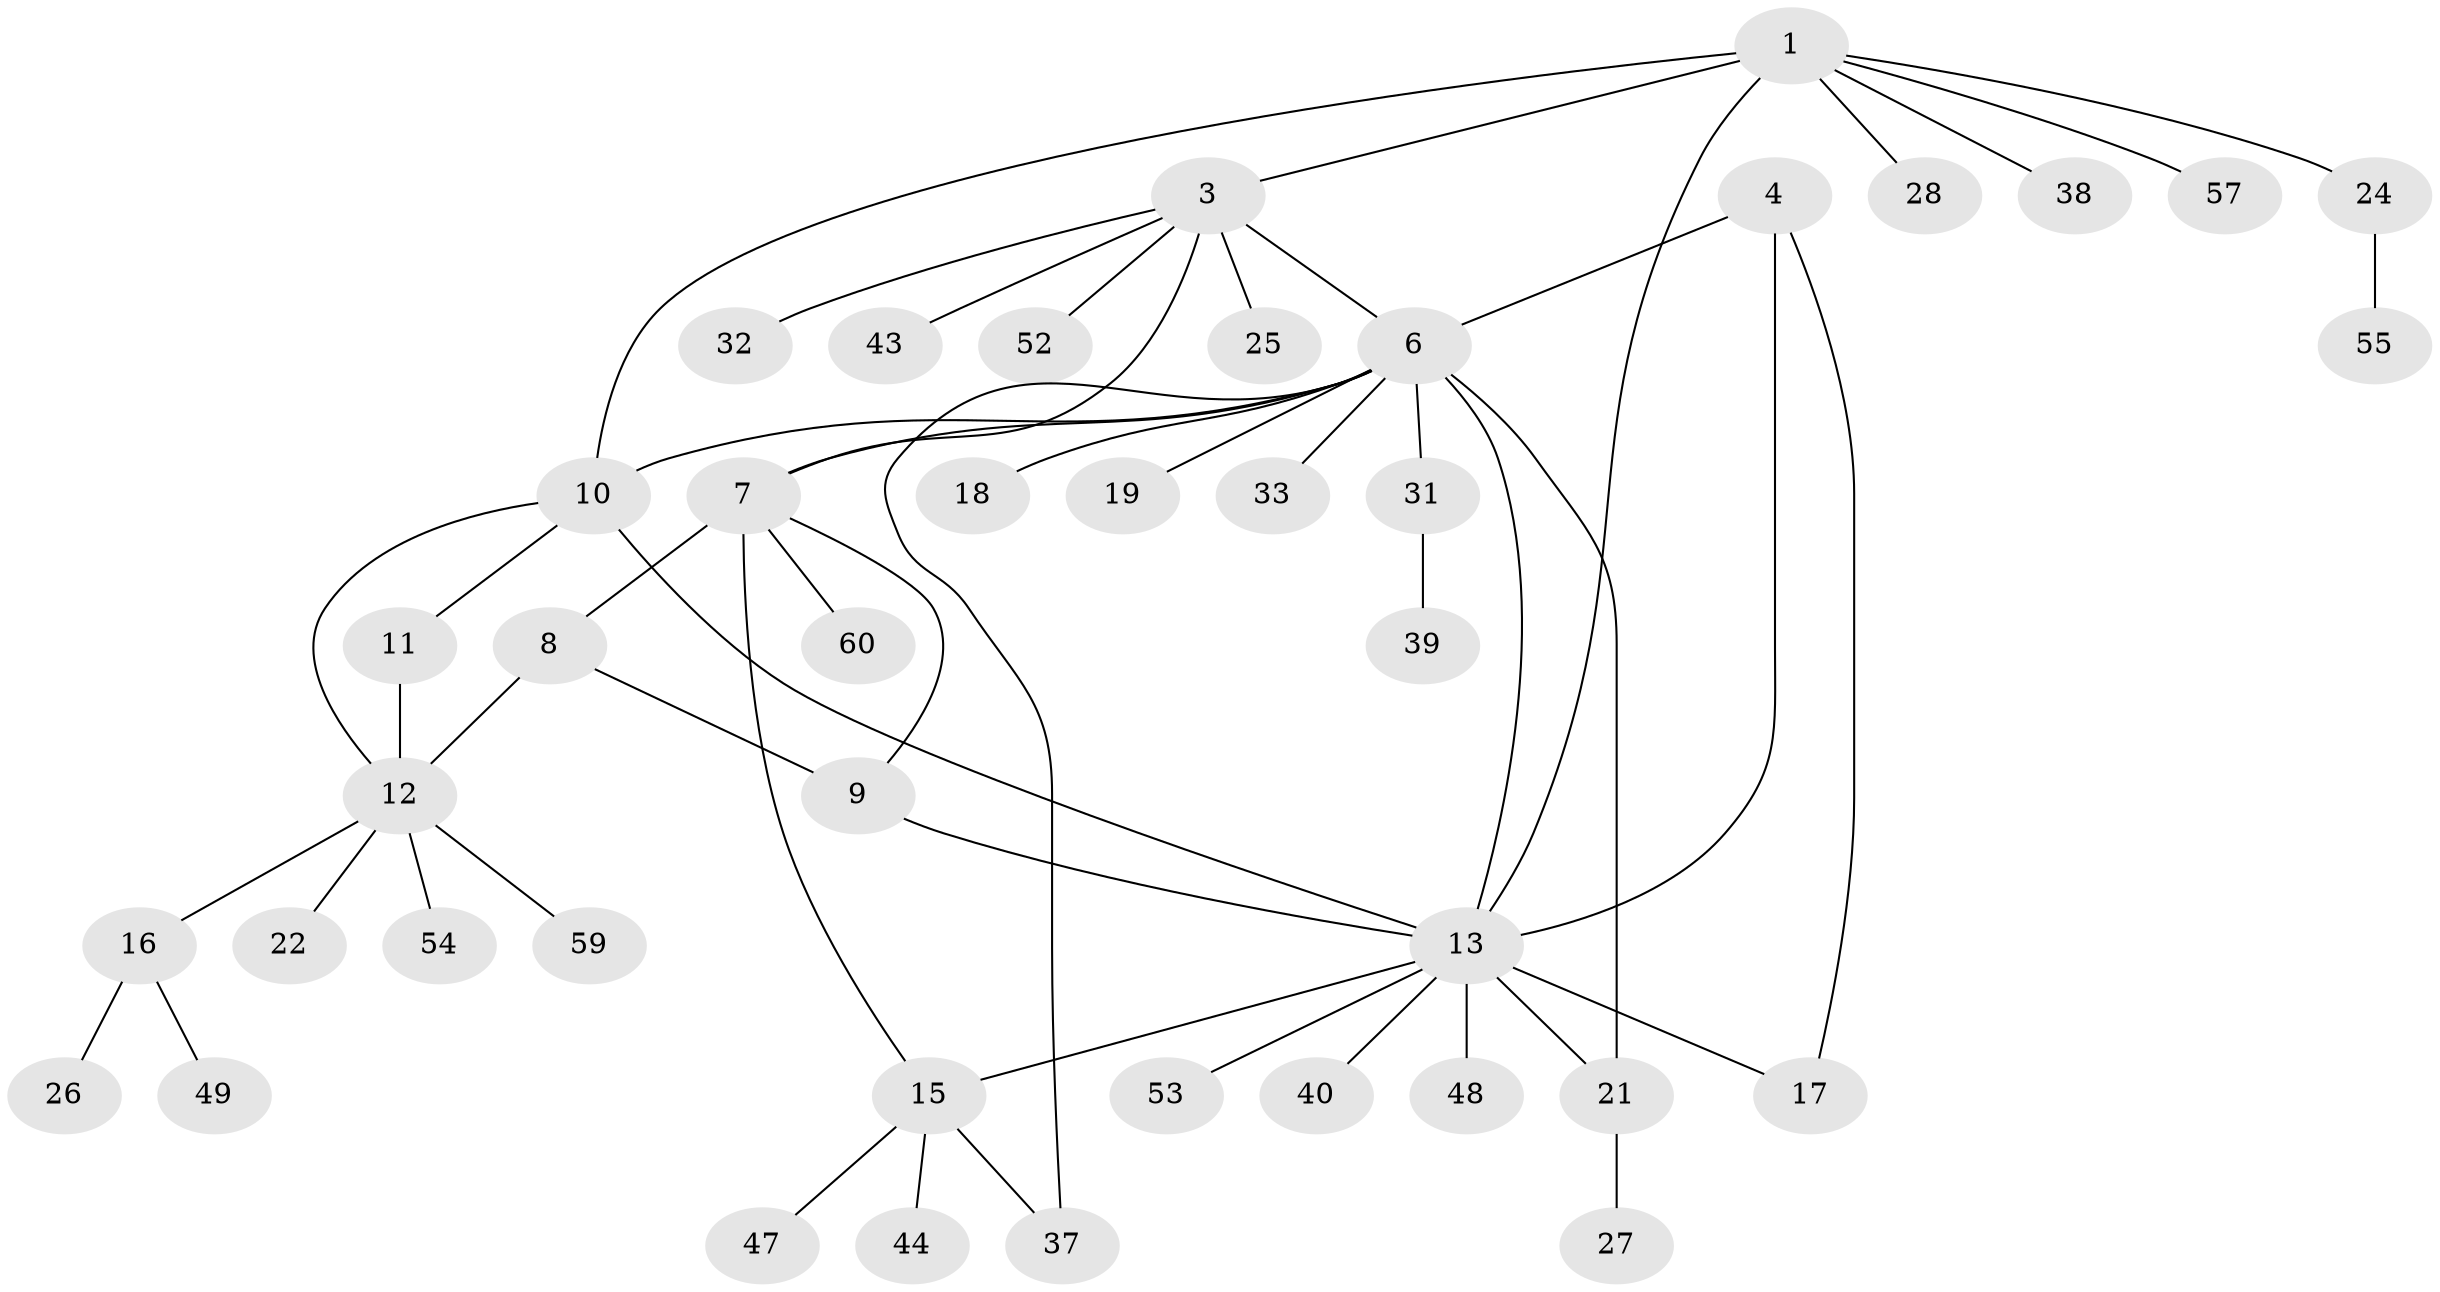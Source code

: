 // original degree distribution, {6: 0.05, 4: 0.1, 9: 0.016666666666666666, 2: 0.2, 12: 0.016666666666666666, 5: 0.016666666666666666, 11: 0.016666666666666666, 7: 0.016666666666666666, 3: 0.06666666666666667, 1: 0.5}
// Generated by graph-tools (version 1.1) at 2025/11/02/27/25 16:11:36]
// undirected, 42 vertices, 54 edges
graph export_dot {
graph [start="1"]
  node [color=gray90,style=filled];
  1 [super="+2"];
  3 [super="+34"];
  4 [super="+5"];
  6 [super="+58"];
  7 [super="+46"];
  8 [super="+41"];
  9 [super="+51"];
  10;
  11;
  12 [super="+30"];
  13 [super="+14"];
  15 [super="+50"];
  16 [super="+23"];
  17 [super="+20"];
  18 [super="+29"];
  19;
  21 [super="+35"];
  22;
  24;
  25;
  26 [super="+36"];
  27;
  28;
  31 [super="+42"];
  32;
  33;
  37;
  38;
  39;
  40 [super="+56"];
  43 [super="+45"];
  44;
  47;
  48;
  49;
  52;
  53;
  54;
  55;
  57;
  59;
  60;
  1 -- 3 [weight=2];
  1 -- 10;
  1 -- 24;
  1 -- 38;
  1 -- 57;
  1 -- 28;
  1 -- 13;
  3 -- 6;
  3 -- 7;
  3 -- 25;
  3 -- 32;
  3 -- 43;
  3 -- 52;
  4 -- 6 [weight=2];
  4 -- 17;
  4 -- 13;
  6 -- 7;
  6 -- 10;
  6 -- 18;
  6 -- 19;
  6 -- 21;
  6 -- 31;
  6 -- 33;
  6 -- 37;
  6 -- 13;
  7 -- 8;
  7 -- 9;
  7 -- 60;
  7 -- 15;
  8 -- 9;
  8 -- 12;
  9 -- 13;
  10 -- 11;
  10 -- 12;
  10 -- 13;
  11 -- 12;
  12 -- 16;
  12 -- 22;
  12 -- 59;
  12 -- 54;
  13 -- 15 [weight=2];
  13 -- 40;
  13 -- 48;
  13 -- 17;
  13 -- 21 [weight=2];
  13 -- 53;
  15 -- 37;
  15 -- 44;
  15 -- 47;
  16 -- 49;
  16 -- 26;
  21 -- 27;
  24 -- 55;
  31 -- 39;
}
